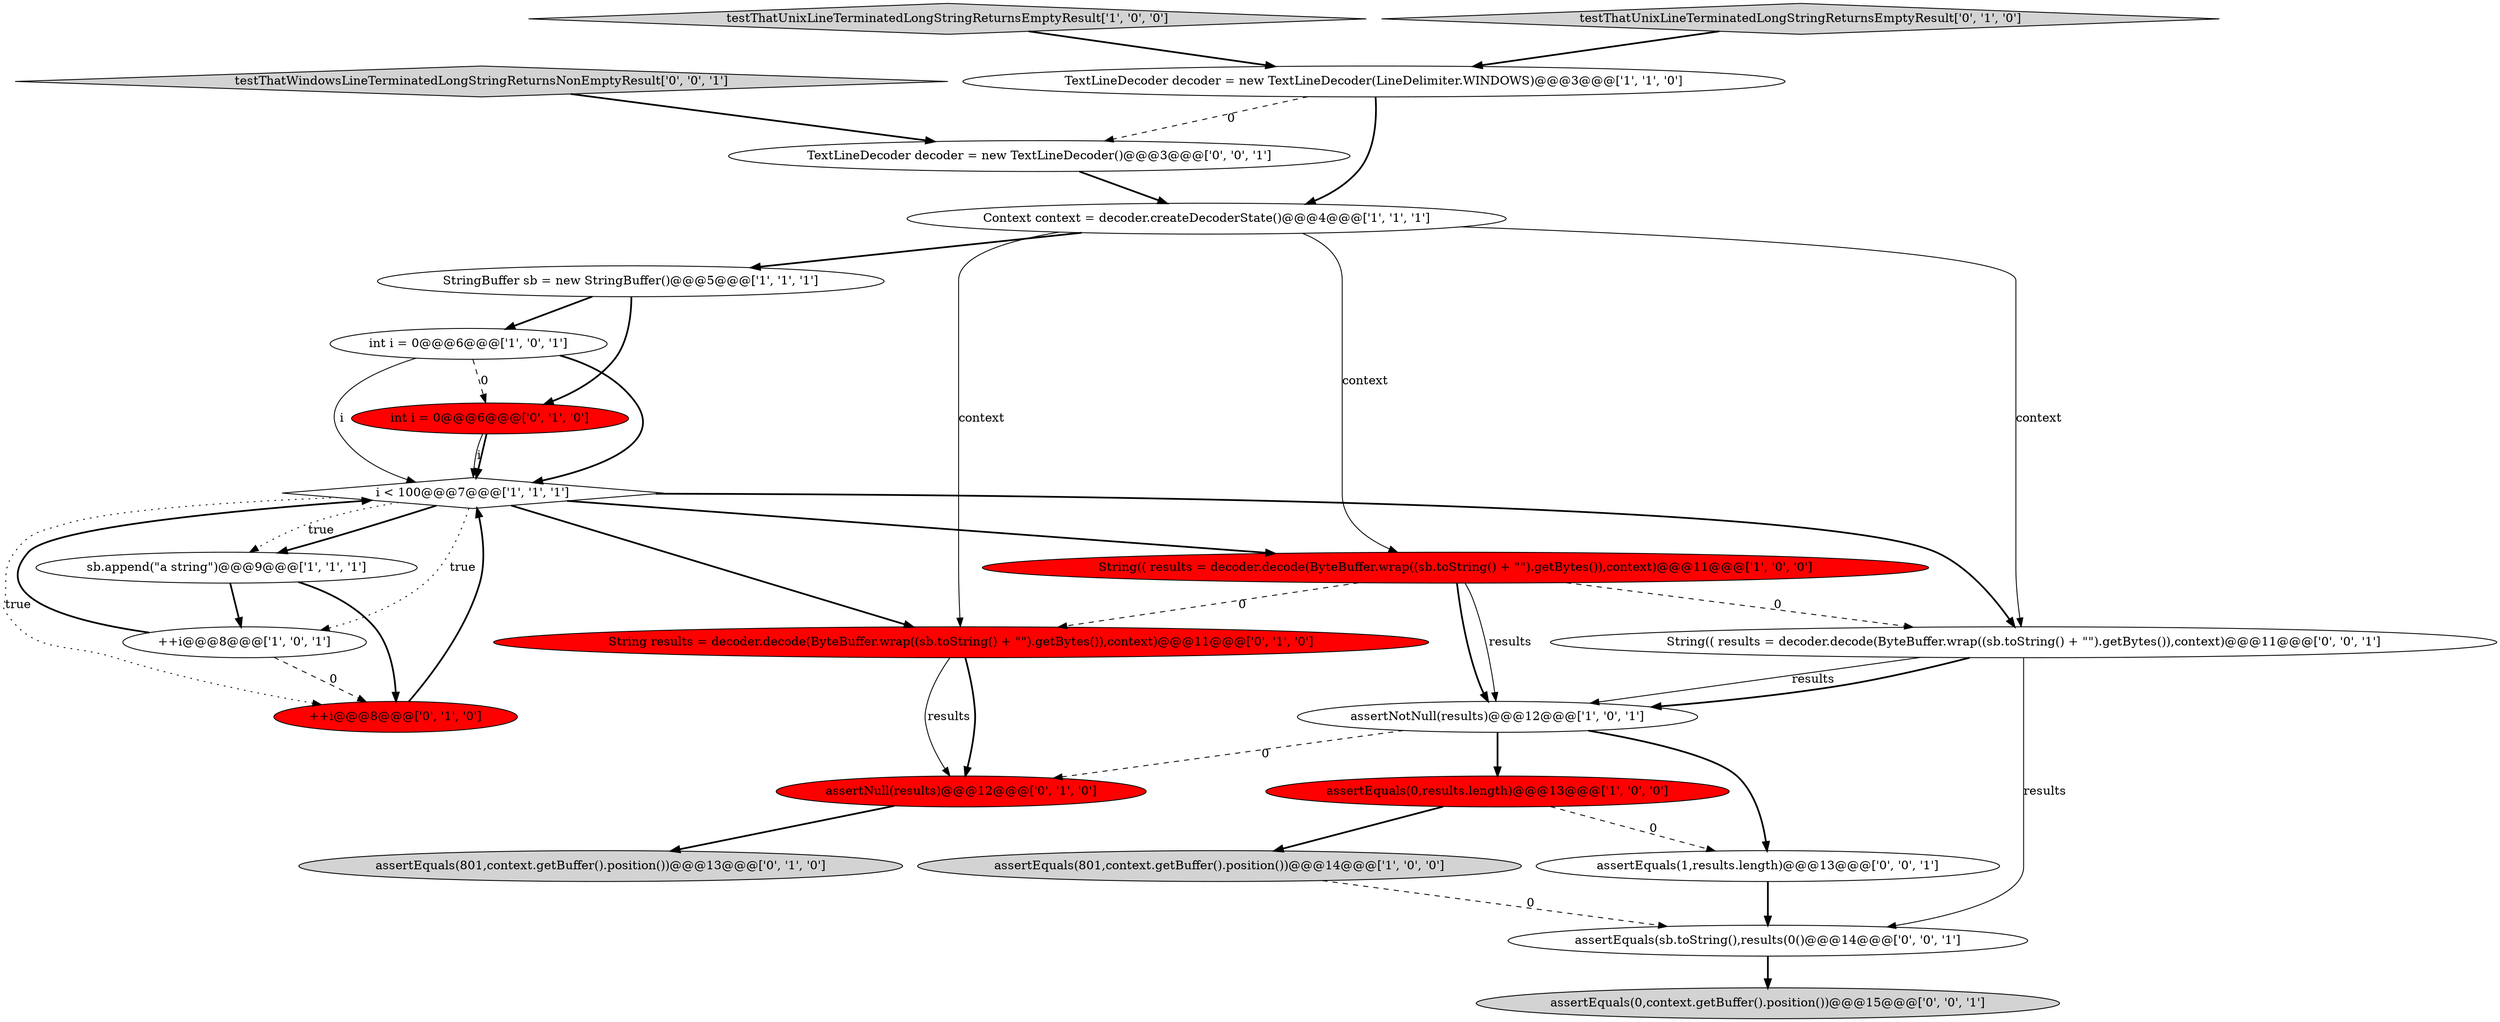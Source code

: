 digraph {
17 [style = filled, label = "assertNull(results)@@@12@@@['0', '1', '0']", fillcolor = red, shape = ellipse image = "AAA1AAABBB2BBB"];
20 [style = filled, label = "assertEquals(1,results.length)@@@13@@@['0', '0', '1']", fillcolor = white, shape = ellipse image = "AAA0AAABBB3BBB"];
0 [style = filled, label = "assertEquals(801,context.getBuffer().position())@@@14@@@['1', '0', '0']", fillcolor = lightgray, shape = ellipse image = "AAA0AAABBB1BBB"];
7 [style = filled, label = "testThatUnixLineTerminatedLongStringReturnsEmptyResult['1', '0', '0']", fillcolor = lightgray, shape = diamond image = "AAA0AAABBB1BBB"];
22 [style = filled, label = "String(( results = decoder.decode(ByteBuffer.wrap((sb.toString() + \"\").getBytes()),context)@@@11@@@['0', '0', '1']", fillcolor = white, shape = ellipse image = "AAA0AAABBB3BBB"];
16 [style = filled, label = "++i@@@8@@@['0', '1', '0']", fillcolor = red, shape = ellipse image = "AAA1AAABBB2BBB"];
15 [style = filled, label = "testThatUnixLineTerminatedLongStringReturnsEmptyResult['0', '1', '0']", fillcolor = lightgray, shape = diamond image = "AAA0AAABBB2BBB"];
23 [style = filled, label = "assertEquals(0,context.getBuffer().position())@@@15@@@['0', '0', '1']", fillcolor = lightgray, shape = ellipse image = "AAA0AAABBB3BBB"];
3 [style = filled, label = "Context context = decoder.createDecoderState()@@@4@@@['1', '1', '1']", fillcolor = white, shape = ellipse image = "AAA0AAABBB1BBB"];
6 [style = filled, label = "assertNotNull(results)@@@12@@@['1', '0', '1']", fillcolor = white, shape = ellipse image = "AAA0AAABBB1BBB"];
21 [style = filled, label = "testThatWindowsLineTerminatedLongStringReturnsNonEmptyResult['0', '0', '1']", fillcolor = lightgray, shape = diamond image = "AAA0AAABBB3BBB"];
12 [style = filled, label = "int i = 0@@@6@@@['0', '1', '0']", fillcolor = red, shape = ellipse image = "AAA1AAABBB2BBB"];
8 [style = filled, label = "sb.append(\"a string\")@@@9@@@['1', '1', '1']", fillcolor = white, shape = ellipse image = "AAA0AAABBB1BBB"];
1 [style = filled, label = "int i = 0@@@6@@@['1', '0', '1']", fillcolor = white, shape = ellipse image = "AAA0AAABBB1BBB"];
13 [style = filled, label = "String results = decoder.decode(ByteBuffer.wrap((sb.toString() + \"\").getBytes()),context)@@@11@@@['0', '1', '0']", fillcolor = red, shape = ellipse image = "AAA1AAABBB2BBB"];
18 [style = filled, label = "TextLineDecoder decoder = new TextLineDecoder()@@@3@@@['0', '0', '1']", fillcolor = white, shape = ellipse image = "AAA0AAABBB3BBB"];
19 [style = filled, label = "assertEquals(sb.toString(),results(0()@@@14@@@['0', '0', '1']", fillcolor = white, shape = ellipse image = "AAA0AAABBB3BBB"];
14 [style = filled, label = "assertEquals(801,context.getBuffer().position())@@@13@@@['0', '1', '0']", fillcolor = lightgray, shape = ellipse image = "AAA0AAABBB2BBB"];
11 [style = filled, label = "StringBuffer sb = new StringBuffer()@@@5@@@['1', '1', '1']", fillcolor = white, shape = ellipse image = "AAA0AAABBB1BBB"];
10 [style = filled, label = "TextLineDecoder decoder = new TextLineDecoder(LineDelimiter.WINDOWS)@@@3@@@['1', '1', '0']", fillcolor = white, shape = ellipse image = "AAA0AAABBB1BBB"];
5 [style = filled, label = "++i@@@8@@@['1', '0', '1']", fillcolor = white, shape = ellipse image = "AAA0AAABBB1BBB"];
9 [style = filled, label = "String(( results = decoder.decode(ByteBuffer.wrap((sb.toString() + \"\").getBytes()),context)@@@11@@@['1', '0', '0']", fillcolor = red, shape = ellipse image = "AAA1AAABBB1BBB"];
2 [style = filled, label = "assertEquals(0,results.length)@@@13@@@['1', '0', '0']", fillcolor = red, shape = ellipse image = "AAA1AAABBB1BBB"];
4 [style = filled, label = "i < 100@@@7@@@['1', '1', '1']", fillcolor = white, shape = diamond image = "AAA0AAABBB1BBB"];
4->9 [style = bold, label=""];
8->16 [style = bold, label=""];
4->5 [style = dotted, label="true"];
18->3 [style = bold, label=""];
1->4 [style = bold, label=""];
15->10 [style = bold, label=""];
22->19 [style = solid, label="results"];
2->20 [style = dashed, label="0"];
11->1 [style = bold, label=""];
7->10 [style = bold, label=""];
0->19 [style = dashed, label="0"];
4->13 [style = bold, label=""];
3->11 [style = bold, label=""];
4->8 [style = dotted, label="true"];
10->3 [style = bold, label=""];
9->22 [style = dashed, label="0"];
11->12 [style = bold, label=""];
6->17 [style = dashed, label="0"];
1->4 [style = solid, label="i"];
21->18 [style = bold, label=""];
3->13 [style = solid, label="context"];
9->6 [style = bold, label=""];
6->2 [style = bold, label=""];
5->16 [style = dashed, label="0"];
6->20 [style = bold, label=""];
1->12 [style = dashed, label="0"];
13->17 [style = bold, label=""];
2->0 [style = bold, label=""];
13->17 [style = solid, label="results"];
8->5 [style = bold, label=""];
12->4 [style = bold, label=""];
3->9 [style = solid, label="context"];
9->6 [style = solid, label="results"];
17->14 [style = bold, label=""];
3->22 [style = solid, label="context"];
19->23 [style = bold, label=""];
12->4 [style = solid, label="i"];
5->4 [style = bold, label=""];
9->13 [style = dashed, label="0"];
4->8 [style = bold, label=""];
4->16 [style = dotted, label="true"];
16->4 [style = bold, label=""];
20->19 [style = bold, label=""];
22->6 [style = solid, label="results"];
4->22 [style = bold, label=""];
10->18 [style = dashed, label="0"];
22->6 [style = bold, label=""];
}
